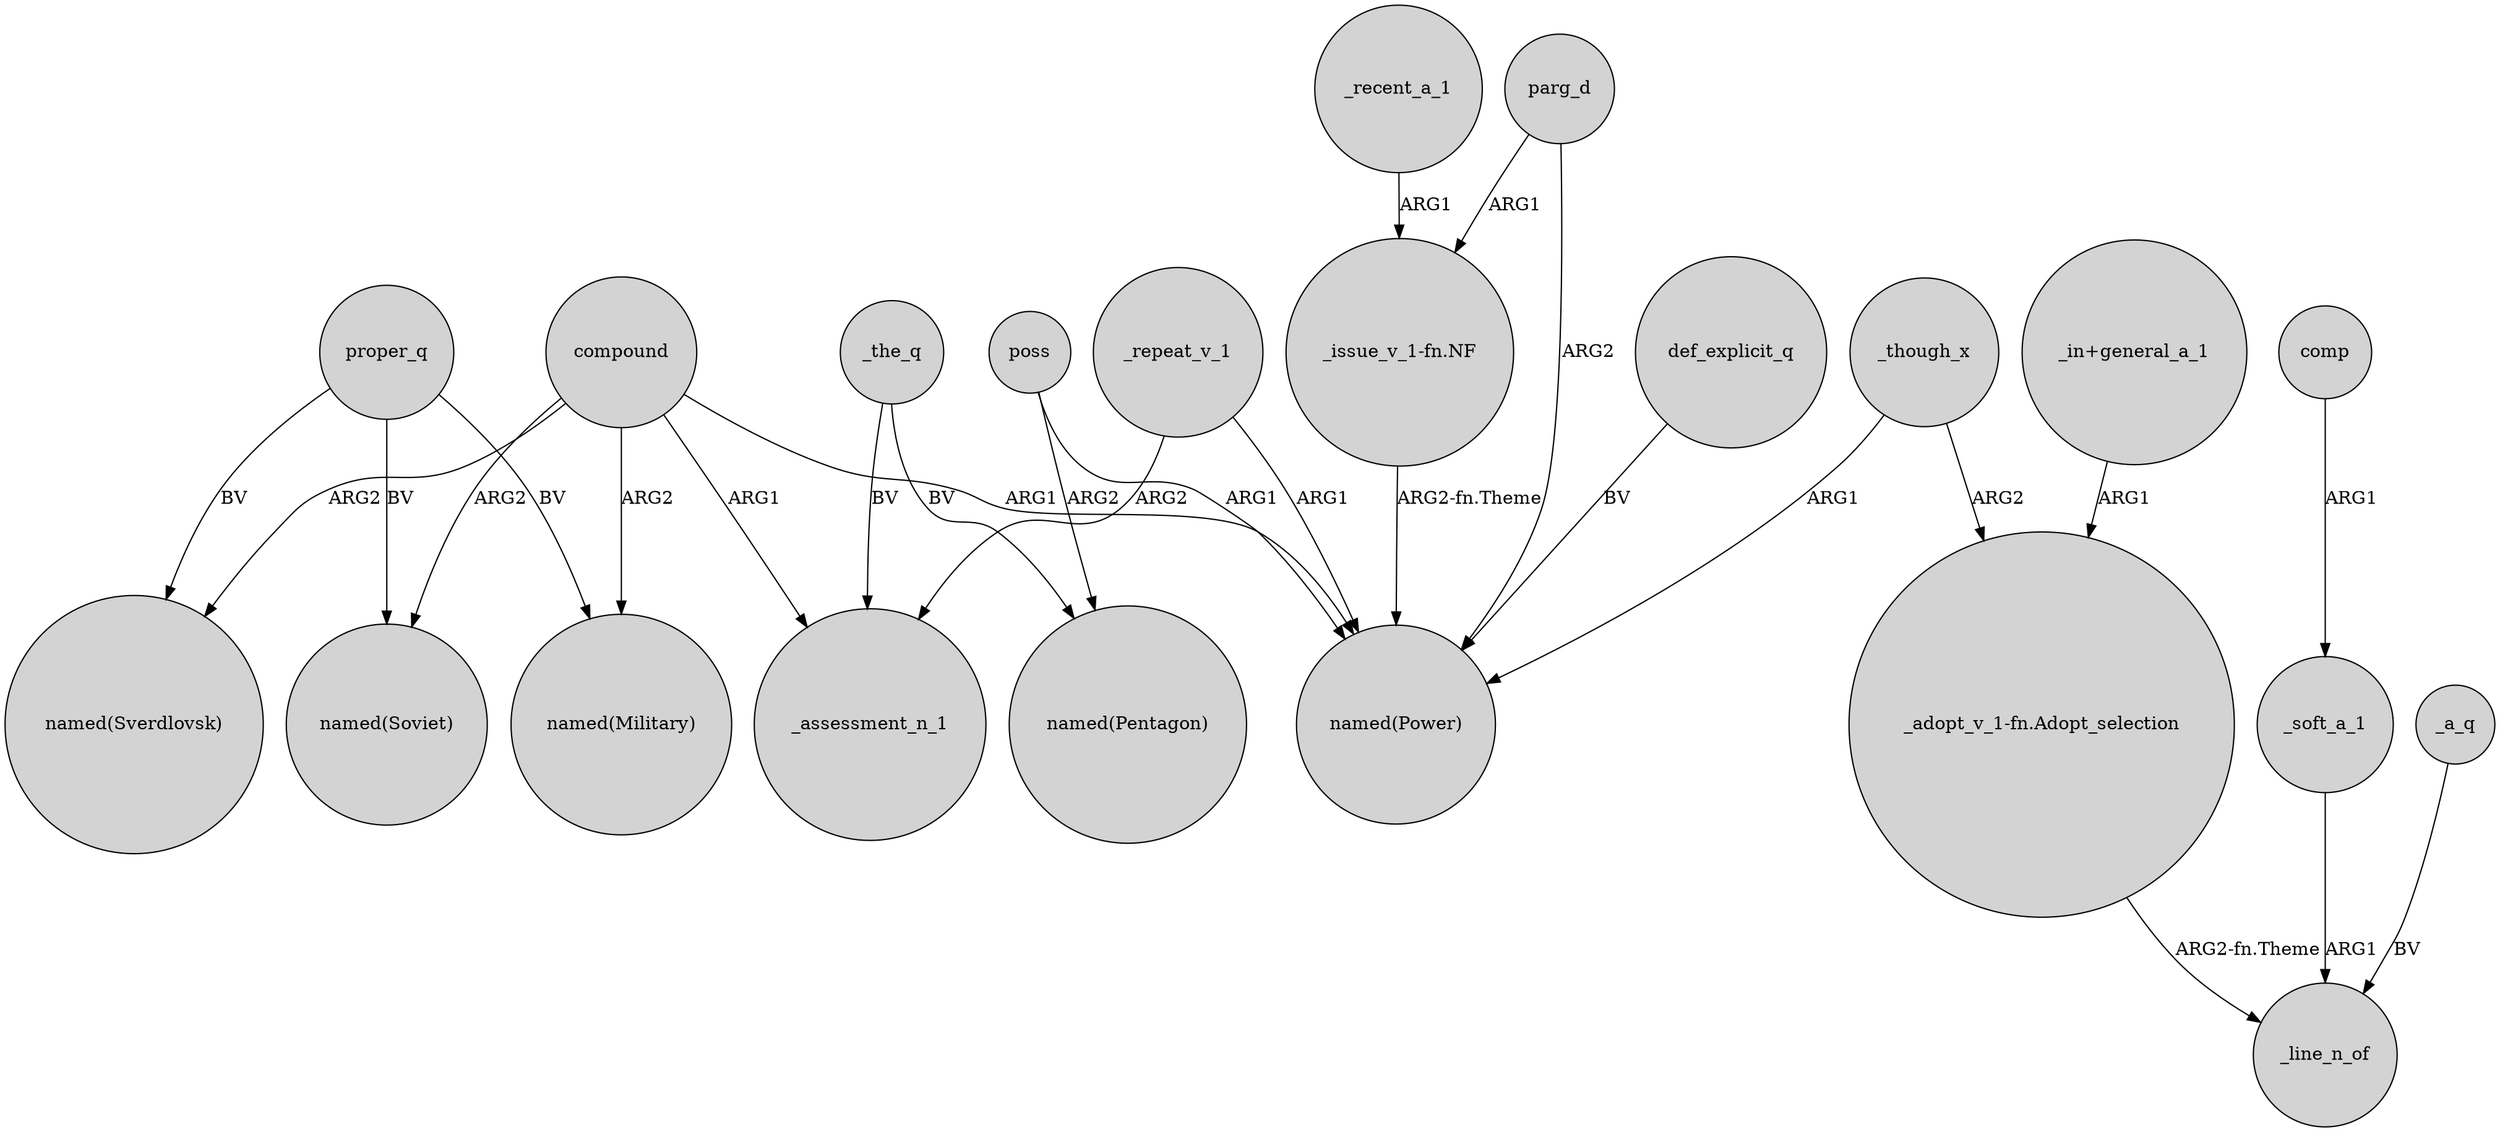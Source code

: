 digraph {
	node [shape=circle style=filled]
	poss -> "named(Power)" [label=ARG1]
	compound -> "named(Power)" [label=ARG1]
	comp -> _soft_a_1 [label=ARG1]
	_though_x -> "_adopt_v_1-fn.Adopt_selection" [label=ARG2]
	compound -> "named(Military)" [label=ARG2]
	_the_q -> _assessment_n_1 [label=BV]
	_recent_a_1 -> "_issue_v_1-fn.NF" [label=ARG1]
	"_adopt_v_1-fn.Adopt_selection" -> _line_n_of [label="ARG2-fn.Theme"]
	def_explicit_q -> "named(Power)" [label=BV]
	compound -> _assessment_n_1 [label=ARG1]
	"_in+general_a_1" -> "_adopt_v_1-fn.Adopt_selection" [label=ARG1]
	proper_q -> "named(Soviet)" [label=BV]
	_a_q -> _line_n_of [label=BV]
	compound -> "named(Sverdlovsk)" [label=ARG2]
	parg_d -> "_issue_v_1-fn.NF" [label=ARG1]
	parg_d -> "named(Power)" [label=ARG2]
	proper_q -> "named(Sverdlovsk)" [label=BV]
	poss -> "named(Pentagon)" [label=ARG2]
	_soft_a_1 -> _line_n_of [label=ARG1]
	compound -> "named(Soviet)" [label=ARG2]
	proper_q -> "named(Military)" [label=BV]
	_repeat_v_1 -> "named(Power)" [label=ARG1]
	"_issue_v_1-fn.NF" -> "named(Power)" [label="ARG2-fn.Theme"]
	_the_q -> "named(Pentagon)" [label=BV]
	_though_x -> "named(Power)" [label=ARG1]
	_repeat_v_1 -> _assessment_n_1 [label=ARG2]
}
